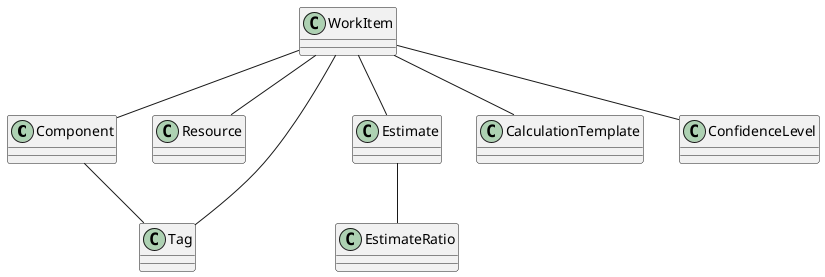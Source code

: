 @startuml
    ' https://plantuml.com/salt

    class Component {}
    class WorkItem {}
    class Resource {}
    class Tag {}
    class Estimate {}
    class CalculationTemplate {}
    class ConfidenceLevel {}
    class EstimateRatio {}

    Component -- Tag
    WorkItem -- Estimate
    WorkItem -- Tag
    Estimate -- EstimateRatio



    WorkItem -- Component
    WorkItem -- CalculationTemplate
    WorkItem -- Resource
    WorkItem -- ConfidenceLevel

@enduml
